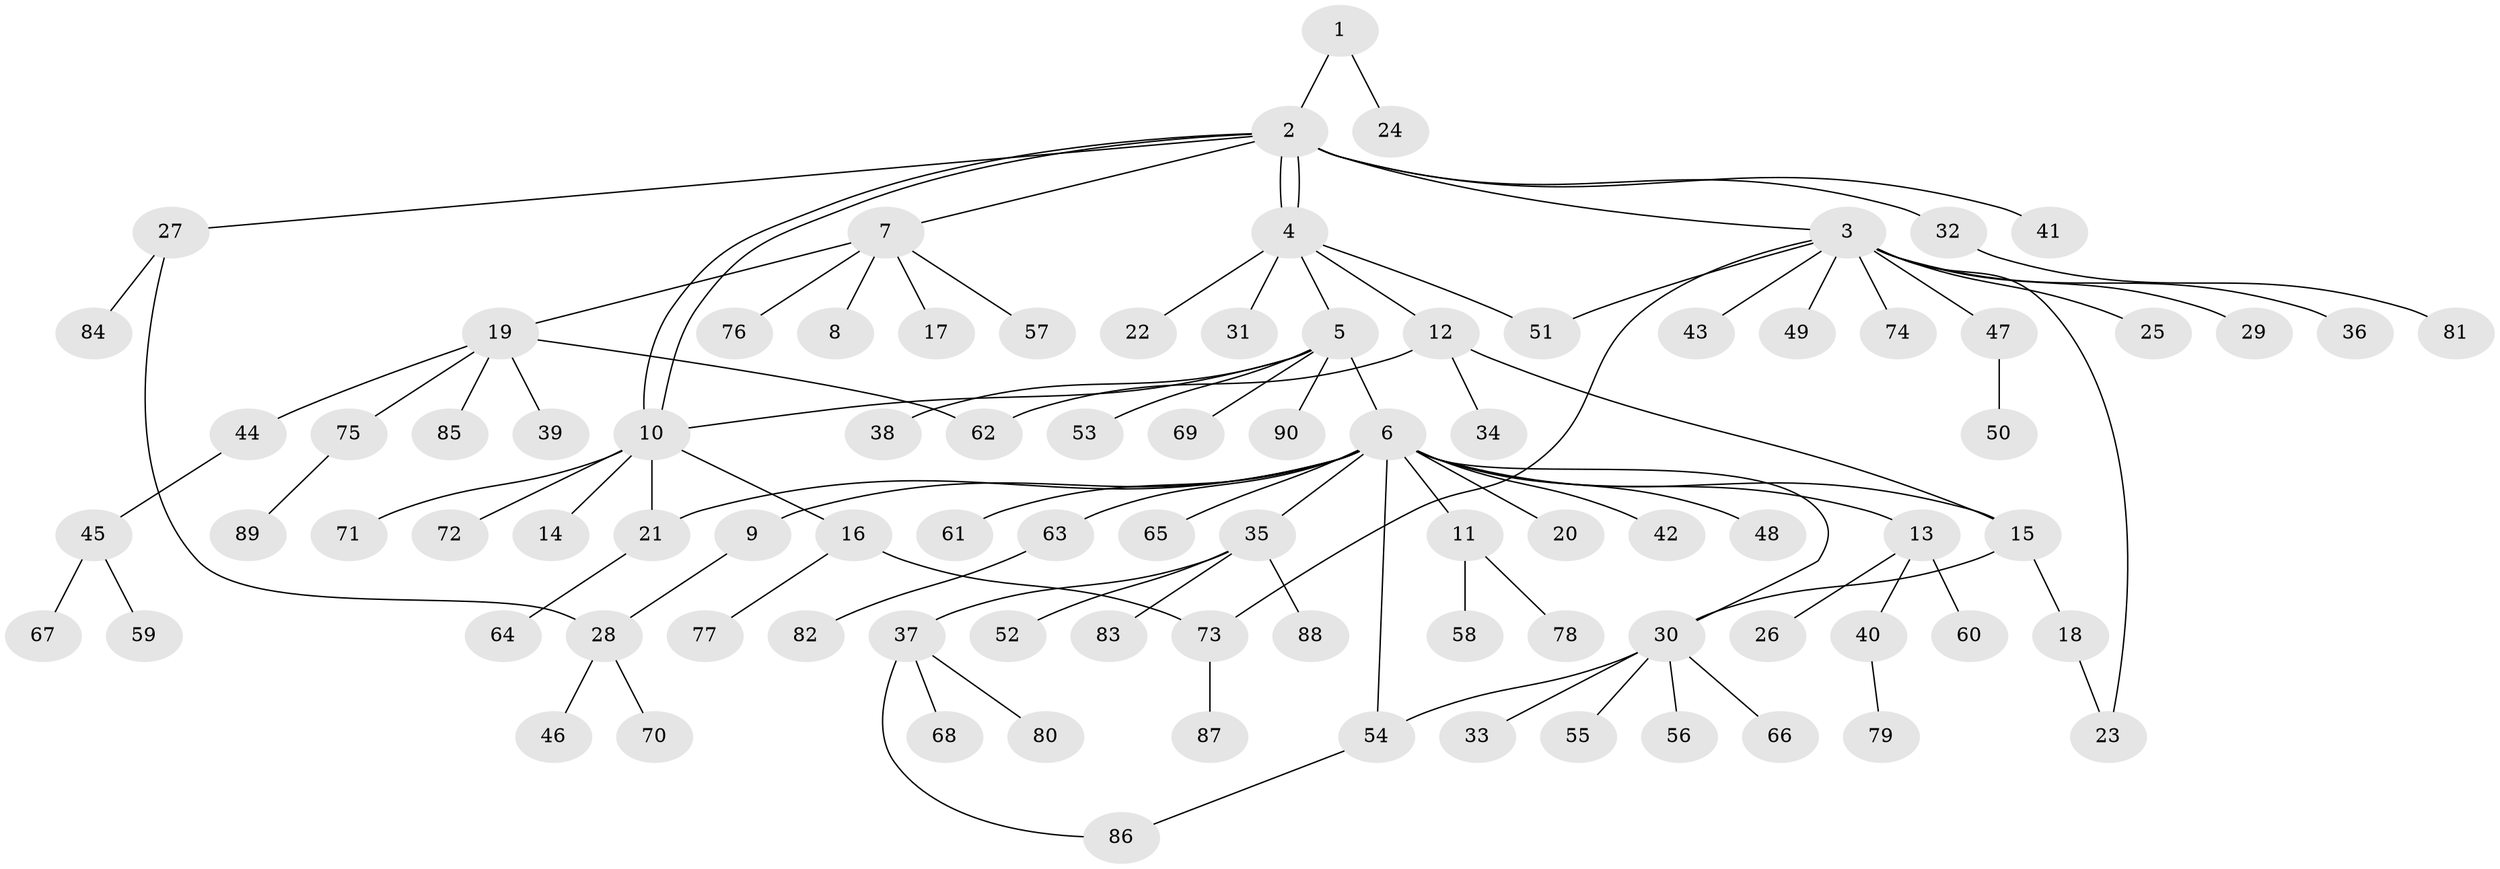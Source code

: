 // Generated by graph-tools (version 1.1) at 2025/49/03/09/25 03:49:47]
// undirected, 90 vertices, 102 edges
graph export_dot {
graph [start="1"]
  node [color=gray90,style=filled];
  1;
  2;
  3;
  4;
  5;
  6;
  7;
  8;
  9;
  10;
  11;
  12;
  13;
  14;
  15;
  16;
  17;
  18;
  19;
  20;
  21;
  22;
  23;
  24;
  25;
  26;
  27;
  28;
  29;
  30;
  31;
  32;
  33;
  34;
  35;
  36;
  37;
  38;
  39;
  40;
  41;
  42;
  43;
  44;
  45;
  46;
  47;
  48;
  49;
  50;
  51;
  52;
  53;
  54;
  55;
  56;
  57;
  58;
  59;
  60;
  61;
  62;
  63;
  64;
  65;
  66;
  67;
  68;
  69;
  70;
  71;
  72;
  73;
  74;
  75;
  76;
  77;
  78;
  79;
  80;
  81;
  82;
  83;
  84;
  85;
  86;
  87;
  88;
  89;
  90;
  1 -- 2;
  1 -- 24;
  2 -- 3;
  2 -- 4;
  2 -- 4;
  2 -- 7;
  2 -- 10;
  2 -- 10;
  2 -- 27;
  2 -- 32;
  2 -- 41;
  3 -- 23;
  3 -- 25;
  3 -- 29;
  3 -- 36;
  3 -- 43;
  3 -- 47;
  3 -- 49;
  3 -- 51;
  3 -- 73;
  3 -- 74;
  4 -- 5;
  4 -- 12;
  4 -- 22;
  4 -- 31;
  4 -- 51;
  5 -- 6;
  5 -- 10;
  5 -- 38;
  5 -- 53;
  5 -- 69;
  5 -- 90;
  6 -- 9;
  6 -- 11;
  6 -- 13;
  6 -- 15;
  6 -- 20;
  6 -- 21;
  6 -- 30;
  6 -- 35;
  6 -- 42;
  6 -- 48;
  6 -- 54;
  6 -- 61;
  6 -- 63;
  6 -- 65;
  7 -- 8;
  7 -- 17;
  7 -- 19;
  7 -- 57;
  7 -- 76;
  9 -- 28;
  10 -- 14;
  10 -- 16;
  10 -- 21;
  10 -- 71;
  10 -- 72;
  11 -- 58;
  11 -- 78;
  12 -- 15;
  12 -- 34;
  12 -- 62;
  13 -- 26;
  13 -- 40;
  13 -- 60;
  15 -- 18;
  15 -- 30;
  16 -- 73;
  16 -- 77;
  18 -- 23;
  19 -- 39;
  19 -- 44;
  19 -- 62;
  19 -- 75;
  19 -- 85;
  21 -- 64;
  27 -- 28;
  27 -- 84;
  28 -- 46;
  28 -- 70;
  30 -- 33;
  30 -- 54;
  30 -- 55;
  30 -- 56;
  30 -- 66;
  32 -- 81;
  35 -- 37;
  35 -- 52;
  35 -- 83;
  35 -- 88;
  37 -- 68;
  37 -- 80;
  37 -- 86;
  40 -- 79;
  44 -- 45;
  45 -- 59;
  45 -- 67;
  47 -- 50;
  54 -- 86;
  63 -- 82;
  73 -- 87;
  75 -- 89;
}
